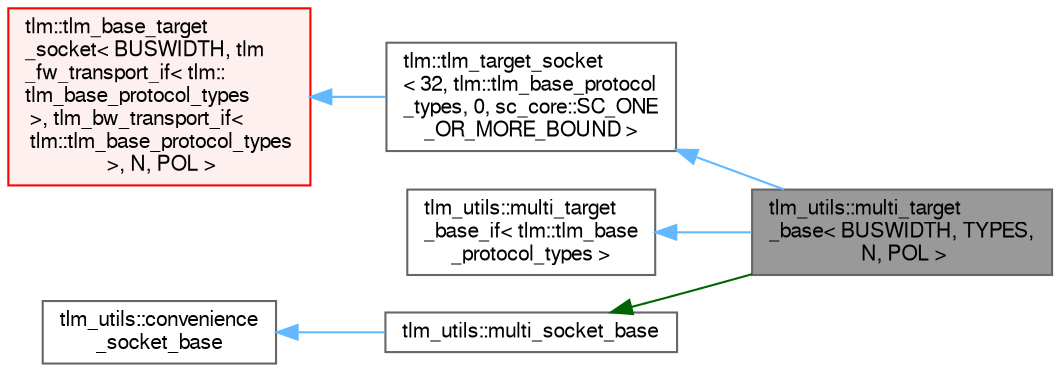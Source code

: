 digraph "tlm_utils::multi_target_base&lt; BUSWIDTH, TYPES, N, POL &gt;"
{
 // LATEX_PDF_SIZE
  bgcolor="transparent";
  edge [fontname=FreeSans,fontsize=10,labelfontname=FreeSans,labelfontsize=10];
  node [fontname=FreeSans,fontsize=10,shape=box,height=0.2,width=0.4];
  rankdir="LR";
  Node1 [id="Node000001",label="tlm_utils::multi_target\l_base\< BUSWIDTH, TYPES,\l N, POL \>",height=0.2,width=0.4,color="gray40", fillcolor="grey60", style="filled", fontcolor="black",tooltip=" "];
  Node2 -> Node1 [id="edge1_Node000001_Node000002",dir="back",color="steelblue1",style="solid",tooltip=" "];
  Node2 [id="Node000002",label="tlm::tlm_target_socket\l\< 32, tlm::tlm_base_protocol\l_types, 0, sc_core::SC_ONE\l_OR_MORE_BOUND \>",height=0.2,width=0.4,color="gray40", fillcolor="white", style="filled",URL="$a01261.html",tooltip=" "];
  Node3 -> Node2 [id="edge2_Node000002_Node000003",dir="back",color="steelblue1",style="solid",tooltip=" "];
  Node3 [id="Node000003",label="tlm::tlm_base_target\l_socket\< BUSWIDTH, tlm\l_fw_transport_if\< tlm::\ltlm_base_protocol_types\l \>, tlm_bw_transport_if\<\l tlm::tlm_base_protocol_types\l \>, N, POL \>",height=0.2,width=0.4,color="red", fillcolor="#FFF0F0", style="filled",URL="$a01249.html",tooltip=" "];
  Node7 -> Node1 [id="edge3_Node000001_Node000007",dir="back",color="steelblue1",style="solid",tooltip=" "];
  Node7 [id="Node000007",label="tlm_utils::multi_target\l_base_if\< tlm::tlm_base\l_protocol_types \>",height=0.2,width=0.4,color="gray40", fillcolor="white", style="filled",URL="$a01345.html",tooltip=" "];
  Node8 -> Node1 [id="edge4_Node000001_Node000008",dir="back",color="darkgreen",style="solid",tooltip=" "];
  Node8 [id="Node000008",label="tlm_utils::multi_socket_base",height=0.2,width=0.4,color="gray40", fillcolor="white", style="filled",URL="$a01277.html",tooltip=" "];
  Node9 -> Node8 [id="edge5_Node000008_Node000009",dir="back",color="steelblue1",style="solid",tooltip=" "];
  Node9 [id="Node000009",label="tlm_utils::convenience\l_socket_base",height=0.2,width=0.4,color="gray40", fillcolor="white", style="filled",URL="$a01265.html",tooltip=" "];
}
